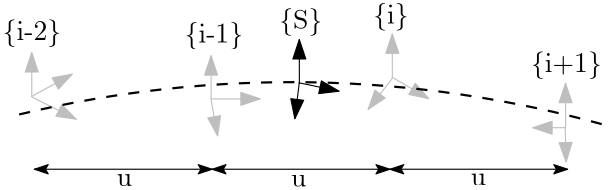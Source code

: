 <?xml version="1.0"?>
<!DOCTYPE ipe SYSTEM "ipe.dtd">
<ipe version="70107" creator="Ipe 7.1.10">
<info created="D:20190808093354" modified="D:20190808093914"/>
<ipestyle name="basic">
<symbol name="arrow/arc(spx)">
<path stroke="sym-stroke" fill="sym-stroke" pen="sym-pen">
0 0 m
-1 0.333 l
-1 -0.333 l
h
</path>
</symbol>
<symbol name="arrow/farc(spx)">
<path stroke="sym-stroke" fill="white" pen="sym-pen">
0 0 m
-1 0.333 l
-1 -0.333 l
h
</path>
</symbol>
<symbol name="arrow/ptarc(spx)">
<path stroke="sym-stroke" fill="sym-stroke" pen="sym-pen">
0 0 m
-1 0.333 l
-0.8 0 l
-1 -0.333 l
h
</path>
</symbol>
<symbol name="arrow/fptarc(spx)">
<path stroke="sym-stroke" fill="white" pen="sym-pen">
0 0 m
-1 0.333 l
-0.8 0 l
-1 -0.333 l
h
</path>
</symbol>
<symbol name="mark/circle(sx)" transformations="translations">
<path fill="sym-stroke">
0.6 0 0 0.6 0 0 e
0.4 0 0 0.4 0 0 e
</path>
</symbol>
<symbol name="mark/disk(sx)" transformations="translations">
<path fill="sym-stroke">
0.6 0 0 0.6 0 0 e
</path>
</symbol>
<symbol name="mark/fdisk(sfx)" transformations="translations">
<group>
<path fill="sym-fill">
0.5 0 0 0.5 0 0 e
</path>
<path fill="sym-stroke" fillrule="eofill">
0.6 0 0 0.6 0 0 e
0.4 0 0 0.4 0 0 e
</path>
</group>
</symbol>
<symbol name="mark/box(sx)" transformations="translations">
<path fill="sym-stroke" fillrule="eofill">
-0.6 -0.6 m
0.6 -0.6 l
0.6 0.6 l
-0.6 0.6 l
h
-0.4 -0.4 m
0.4 -0.4 l
0.4 0.4 l
-0.4 0.4 l
h
</path>
</symbol>
<symbol name="mark/square(sx)" transformations="translations">
<path fill="sym-stroke">
-0.6 -0.6 m
0.6 -0.6 l
0.6 0.6 l
-0.6 0.6 l
h
</path>
</symbol>
<symbol name="mark/fsquare(sfx)" transformations="translations">
<group>
<path fill="sym-fill">
-0.5 -0.5 m
0.5 -0.5 l
0.5 0.5 l
-0.5 0.5 l
h
</path>
<path fill="sym-stroke" fillrule="eofill">
-0.6 -0.6 m
0.6 -0.6 l
0.6 0.6 l
-0.6 0.6 l
h
-0.4 -0.4 m
0.4 -0.4 l
0.4 0.4 l
-0.4 0.4 l
h
</path>
</group>
</symbol>
<symbol name="mark/cross(sx)" transformations="translations">
<group>
<path fill="sym-stroke">
-0.43 -0.57 m
0.57 0.43 l
0.43 0.57 l
-0.57 -0.43 l
h
</path>
<path fill="sym-stroke">
-0.43 0.57 m
0.57 -0.43 l
0.43 -0.57 l
-0.57 0.43 l
h
</path>
</group>
</symbol>
<symbol name="arrow/fnormal(spx)">
<path stroke="sym-stroke" fill="white" pen="sym-pen">
0 0 m
-1 0.333 l
-1 -0.333 l
h
</path>
</symbol>
<symbol name="arrow/pointed(spx)">
<path stroke="sym-stroke" fill="sym-stroke" pen="sym-pen">
0 0 m
-1 0.333 l
-0.8 0 l
-1 -0.333 l
h
</path>
</symbol>
<symbol name="arrow/fpointed(spx)">
<path stroke="sym-stroke" fill="white" pen="sym-pen">
0 0 m
-1 0.333 l
-0.8 0 l
-1 -0.333 l
h
</path>
</symbol>
<symbol name="arrow/linear(spx)">
<path stroke="sym-stroke" pen="sym-pen">
-1 0.333 m
0 0 l
-1 -0.333 l
</path>
</symbol>
<symbol name="arrow/fdouble(spx)">
<path stroke="sym-stroke" fill="white" pen="sym-pen">
0 0 m
-1 0.333 l
-1 -0.333 l
h
-1 0 m
-2 0.333 l
-2 -0.333 l
h
</path>
</symbol>
<symbol name="arrow/double(spx)">
<path stroke="sym-stroke" fill="sym-stroke" pen="sym-pen">
0 0 m
-1 0.333 l
-1 -0.333 l
h
-1 0 m
-2 0.333 l
-2 -0.333 l
h
</path>
</symbol>
<pen name="heavier" value="0.8"/>
<pen name="fat" value="1.2"/>
<pen name="ultrafat" value="2"/>
<symbolsize name="large" value="5"/>
<symbolsize name="small" value="2"/>
<symbolsize name="tiny" value="1.1"/>
<arrowsize name="large" value="10"/>
<arrowsize name="small" value="5"/>
<arrowsize name="tiny" value="3"/>
<color name="red" value="1 0 0"/>
<color name="green" value="0 1 0"/>
<color name="blue" value="0 0 1"/>
<color name="yellow" value="1 1 0"/>
<color name="orange" value="1 0.647 0"/>
<color name="gold" value="1 0.843 0"/>
<color name="purple" value="0.627 0.125 0.941"/>
<color name="gray" value="0.745"/>
<color name="brown" value="0.647 0.165 0.165"/>
<color name="navy" value="0 0 0.502"/>
<color name="pink" value="1 0.753 0.796"/>
<color name="seagreen" value="0.18 0.545 0.341"/>
<color name="turquoise" value="0.251 0.878 0.816"/>
<color name="violet" value="0.933 0.51 0.933"/>
<color name="darkblue" value="0 0 0.545"/>
<color name="darkcyan" value="0 0.545 0.545"/>
<color name="darkgray" value="0.663"/>
<color name="darkgreen" value="0 0.392 0"/>
<color name="darkmagenta" value="0.545 0 0.545"/>
<color name="darkorange" value="1 0.549 0"/>
<color name="darkred" value="0.545 0 0"/>
<color name="lightblue" value="0.678 0.847 0.902"/>
<color name="lightcyan" value="0.878 1 1"/>
<color name="lightgray" value="0.827"/>
<color name="lightgreen" value="0.565 0.933 0.565"/>
<color name="lightyellow" value="1 1 0.878"/>
<dashstyle name="dashed" value="[4] 0"/>
<dashstyle name="dotted" value="[1 3] 0"/>
<dashstyle name="dash dotted" value="[4 2 1 2] 0"/>
<dashstyle name="dash dot dotted" value="[4 2 1 2 1 2] 0"/>
<textsize name="large" value="\large"/>
<textsize name="Large" value="\Large"/>
<textsize name="LARGE" value="\LARGE"/>
<textsize name="huge" value="\huge"/>
<textsize name="Huge" value="\Huge"/>
<textsize name="small" value="\small"/>
<textsize name="footnote" value="\footnotesize"/>
<textsize name="tiny" value="\tiny"/>
<textstyle name="center" begin="\begin{center}" end="\end{center}"/>
<textstyle name="itemize" begin="\begin{itemize}" end="\end{itemize}"/>
<textstyle name="item" begin="\begin{itemize}\item{}" end="\end{itemize}"/>
<gridsize name="4 pts" value="4"/>
<gridsize name="8 pts (~3 mm)" value="8"/>
<gridsize name="16 pts (~6 mm)" value="16"/>
<gridsize name="32 pts (~12 mm)" value="32"/>
<gridsize name="10 pts (~3.5 mm)" value="10"/>
<gridsize name="20 pts (~7 mm)" value="20"/>
<gridsize name="14 pts (~5 mm)" value="14"/>
<gridsize name="28 pts (~10 mm)" value="28"/>
<gridsize name="56 pts (~20 mm)" value="56"/>
<anglesize name="90 deg" value="90"/>
<anglesize name="60 deg" value="60"/>
<anglesize name="45 deg" value="45"/>
<anglesize name="30 deg" value="30"/>
<anglesize name="22.5 deg" value="22.5"/>
<opacity name="10%" value="0.1"/>
<opacity name="30%" value="0.3"/>
<opacity name="50%" value="0.5"/>
<opacity name="75%" value="0.75"/>
<tiling name="falling" angle="-60" step="4" width="1"/>
<tiling name="rising" angle="30" step="4" width="1"/>
</ipestyle>
<page>
<layer name="alpha"/>
<view layers="alpha" active="alpha"/>
<path layer="alpha" matrix="1 0 0 1 -16.5524 -17.8398" stroke="gray" arrow="normal/normal">
64 768 m
64 784 l
</path>
<path matrix="0.922378 0 0 0.505852 -11.734 361.801" stroke="gray" arrow="normal/normal">
64 768 m
80 784 l
</path>
<path matrix="1 0 0 1 -16.5524 -17.8398" stroke="gray" arrow="normal/normal">
64 768 m
80 760 l
</path>
<path matrix="0.999999 0.00140075 -0.00140075 0.999999 49.0937 -19.0546" stroke="gray" arrow="normal/normal">
64 768 m
64 784 l
</path>
<path matrix="1.11708 0.00000328 -0.00085814 0.00128482 41.0342 748.47" stroke="gray" arrow="normal/normal">
64 768 m
80 784 l
</path>
<path matrix="0.146724 0.00226364 -0.00020552 1.61602 102.785 -492.215" stroke="gray" arrow="normal/normal">
64 768 m
80 760 l
</path>
<path matrix="0.999999 0.00140075 -0.00140075 0.999999 114.332 -11.2235" stroke="gray" arrow="normal/normal">
64 768 m
64 784 l
</path>
<path matrix="0.830871 -0.00123443 -0.00063827 -0.483544 124.421 1128.73" stroke="gray" arrow="normal/normal">
64 768 m
80 784 l
</path>
<path matrix="-0.545606 0.00196513 0.00076424 1.40291 211.588 -320.698" stroke="gray" arrow="normal/normal">
64 768 m
80 760 l
</path>
<path matrix="0.999999 0.00140075 -0.00140075 0.999999 176.702 -28.9837" stroke="gray" arrow="normal/normal">
64 768 m
64 784 l
</path>
<path matrix="0.0203117 -0.00203309 -0.0000156 -0.796393 238.188 1351.28" stroke="gray" arrow="normal/normal">
64 768 m
80 784 l
</path>
<path matrix="-0.74062 0.0000036 0.0010374 0.00256872 286.229 737.13" stroke="gray" arrow="normal/normal">
64 768 m
80 760 l
</path>
<path stroke="black" dash="dashed" pen="heavier">
42.8981 743.859 m
419.549 0 0 -419.549 141.039 335.949 254.033 739.997 a
</path>
<path matrix="0.999999 0.00140075 -0.00140075 0.999999 80.8603 -13.2465" stroke="black" arrow="normal/normal">
64 768 m
64 784 l
</path>
<path matrix="0.903832 -0.00048257 -0.00069432 -0.18903 86.3228 900.466" stroke="black" arrow="normal/normal">
64 768 m
80 784 l
</path>
<path matrix="-0.101264 0.00233046 0.00014184 1.66372 150.156 -522.31" stroke="black" arrow="normal/normal">
64 768 m
80 760 l
</path>
<text matrix="1 0 0 1 -8.82792 37.5187" transformations="translations" pos="145.339 737.238" stroke="black" type="label" width="15.497" height="7.473" depth="2.49" valign="baseline">\{S\}</text>
<text matrix="1 0 0 1 -42.8526 32.5527" transformations="translations" pos="145.339 737.238" stroke="black" type="label" width="21.032" height="7.473" depth="2.49" valign="baseline">\{i-1\}</text>
<text matrix="1 0 0 1 -108.327 33.4728" transformations="translations" pos="145.339 737.238" stroke="black" type="label" width="21.032" height="7.473" depth="2.49" valign="baseline">\{i-2\}</text>
<text matrix="1 0 0 1 25.0117 39.3576" transformations="translations" pos="145.339 737.238" stroke="black" type="label" width="12.73" height="7.473" depth="2.49" valign="baseline">\{i\}</text>
<text matrix="1 0 0 1 81.8411 21.8859" transformations="translations" pos="145.339 737.238" stroke="black" type="label" width="25.46" height="7.473" depth="2.49" valign="baseline">\{i+1\}</text>
<path matrix="1 0 0 1 0.36783 -3.86222" stroke="black" arrow="pointed/small" rarrow="pointed/small">
48 728 m
112 728 l
</path>
<path matrix="1 0 0 1 64.3678 -3.86222" stroke="black" arrow="pointed/small" rarrow="pointed/small">
48 728 m
112 728 l
</path>
<path matrix="1 0 0 1 128.368 -3.86222" stroke="black" arrow="pointed/small" rarrow="pointed/small">
48 728 m
112 728 l
</path>
<text matrix="1 0 0 1 -67.3139 -19.1269" transformations="translations" pos="145.339 737.238" stroke="black" type="label" width="5.535" height="4.289" depth="0" valign="baseline">u</text>
<text matrix="1 0 0 1 -4.59884 -19.3104" transformations="translations" pos="145.339 737.238" stroke="black" type="label" width="5.535" height="4.289" depth="0" valign="baseline">u</text>
<text matrix="1 0 0 1 60.1389 -18.9426" transformations="translations" pos="145.339 737.238" stroke="black" type="label" width="5.535" height="4.289" depth="0" valign="baseline">u</text>
</page>
</ipe>

